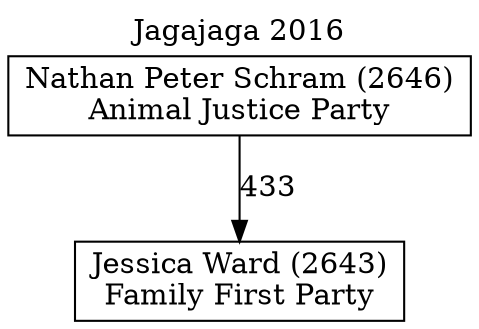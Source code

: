 // House preference flow
digraph "Jessica Ward (2643)_Jagajaga_2016" {
	graph [label="Jagajaga 2016" labelloc=t mclimit=10]
	node [shape=box]
	"Jessica Ward (2643)" [label="Jessica Ward (2643)
Family First Party"]
	"Nathan Peter Schram (2646)" [label="Nathan Peter Schram (2646)
Animal Justice Party"]
	"Nathan Peter Schram (2646)" -> "Jessica Ward (2643)" [label=433]
}
